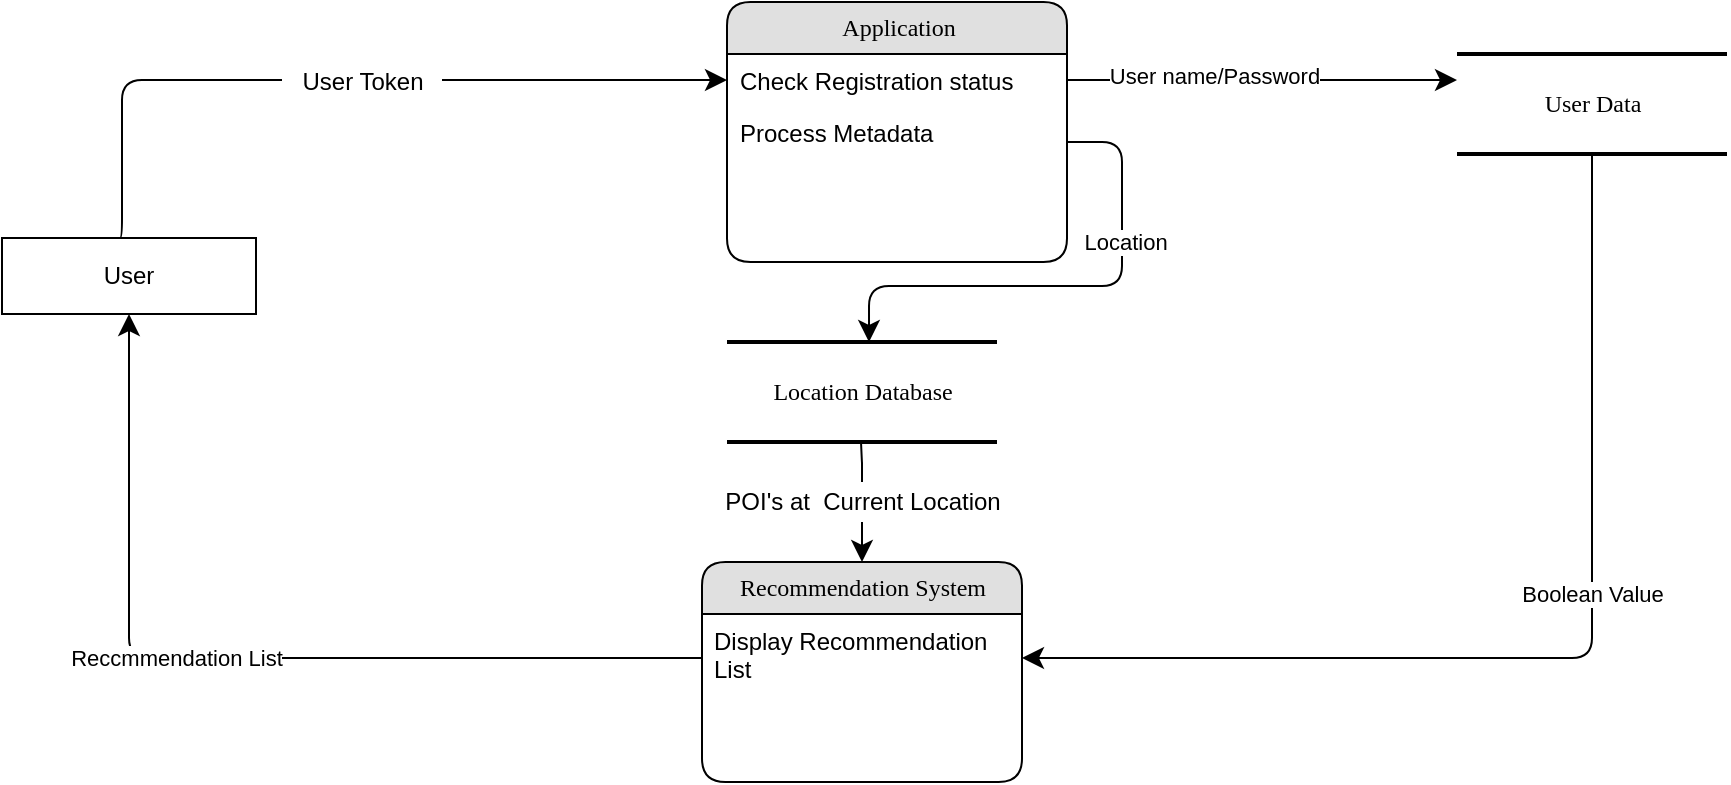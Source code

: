 <mxfile version="16.2.7" type="github">
  <diagram name="Page-1" id="5d7acffa-a066-3a61-03fe-96351882024d">
    <mxGraphModel dx="1060" dy="450" grid="1" gridSize="10" guides="1" tooltips="1" connect="1" arrows="1" fold="1" page="1" pageScale="1" pageWidth="1100" pageHeight="850" background="#ffffff" math="0" shadow="0">
      <root>
        <mxCell id="0" />
        <mxCell id="1" parent="0" />
        <mxCell id="21ea969265ad0168-6" value="Application" style="swimlane;html=1;fontStyle=0;childLayout=stackLayout;horizontal=1;startSize=26;fillColor=#e0e0e0;horizontalStack=0;resizeParent=1;resizeLast=0;collapsible=1;marginBottom=0;swimlaneFillColor=#ffffff;align=center;rounded=1;shadow=0;comic=0;labelBackgroundColor=none;strokeWidth=1;fontFamily=Verdana;fontSize=12" parent="1" vertex="1">
          <mxGeometry x="402.5" y="60" width="170" height="130" as="geometry">
            <mxRectangle x="380" y="84" width="100" height="26" as="alternateBounds" />
          </mxGeometry>
        </mxCell>
        <mxCell id="21ea969265ad0168-7" value="Check Registration status" style="text;html=1;strokeColor=none;fillColor=none;spacingLeft=4;spacingRight=4;whiteSpace=wrap;overflow=hidden;rotatable=0;points=[[0,0.5],[1,0.5]];portConstraint=eastwest;" parent="21ea969265ad0168-6" vertex="1">
          <mxGeometry y="26" width="170" height="26" as="geometry" />
        </mxCell>
        <mxCell id="21ea969265ad0168-9" value="Process Metadata" style="text;html=1;strokeColor=none;fillColor=none;spacingLeft=4;spacingRight=4;whiteSpace=wrap;overflow=hidden;rotatable=0;points=[[0,0.5],[1,0.5]];portConstraint=eastwest;" parent="21ea969265ad0168-6" vertex="1">
          <mxGeometry y="52" width="170" height="38" as="geometry" />
        </mxCell>
        <mxCell id="21ea969265ad0168-26" value="Recommendation System" style="swimlane;html=1;fontStyle=0;childLayout=stackLayout;horizontal=1;startSize=26;fillColor=#e0e0e0;horizontalStack=0;resizeParent=1;resizeLast=0;collapsible=1;marginBottom=0;swimlaneFillColor=#ffffff;align=center;rounded=1;shadow=0;comic=0;labelBackgroundColor=none;strokeWidth=1;fontFamily=Verdana;fontSize=12" parent="1" vertex="1">
          <mxGeometry x="390" y="340" width="160" height="110" as="geometry" />
        </mxCell>
        <mxCell id="21ea969265ad0168-27" value="Display Recommendation List" style="text;html=1;strokeColor=none;fillColor=none;spacingLeft=4;spacingRight=4;whiteSpace=wrap;overflow=hidden;rotatable=0;points=[[0,0.5],[1,0.5]];portConstraint=eastwest;" parent="21ea969265ad0168-26" vertex="1">
          <mxGeometry y="26" width="160" height="44" as="geometry" />
        </mxCell>
        <mxCell id="21ea969265ad0168-30" value="User Data" style="html=1;rounded=0;shadow=0;comic=0;labelBackgroundColor=none;strokeWidth=2;fontFamily=Verdana;fontSize=12;align=center;shape=mxgraph.ios7ui.horLines;" parent="1" vertex="1">
          <mxGeometry x="767.5" y="86" width="135" height="50" as="geometry" />
        </mxCell>
        <mxCell id="21ea969265ad0168-34" value="" style="edgeStyle=orthogonalEdgeStyle;html=1;labelBackgroundColor=none;startFill=0;startSize=8;endFill=1;endSize=8;fontFamily=Verdana;fontSize=12;" parent="1" source="21ea969265ad0168-30" target="21ea969265ad0168-27" edge="1">
          <mxGeometry x="-0.134" y="32" relative="1" as="geometry">
            <mxPoint as="offset" />
          </mxGeometry>
        </mxCell>
        <mxCell id="M9DXJxff58-IXfHSNcza-12" value="Boolean Value" style="edgeLabel;html=1;align=center;verticalAlign=middle;resizable=0;points=[];" vertex="1" connectable="0" parent="21ea969265ad0168-34">
          <mxGeometry x="0.056" y="-2" relative="1" as="geometry">
            <mxPoint x="31" y="-30" as="offset" />
          </mxGeometry>
        </mxCell>
        <mxCell id="21ea969265ad0168-35" style="edgeStyle=orthogonalEdgeStyle;html=1;labelBackgroundColor=none;startFill=0;startSize=8;endFill=1;endSize=8;fontFamily=Verdana;fontSize=12;exitX=1;exitY=0.5;exitDx=0;exitDy=0;" parent="1" source="21ea969265ad0168-7" target="21ea969265ad0168-30" edge="1">
          <mxGeometry relative="1" as="geometry">
            <Array as="points">
              <mxPoint x="778" y="99" />
            </Array>
            <mxPoint x="530" y="90" as="sourcePoint" />
          </mxGeometry>
        </mxCell>
        <mxCell id="M9DXJxff58-IXfHSNcza-11" value="User name/Password" style="edgeLabel;html=1;align=center;verticalAlign=middle;resizable=0;points=[];" vertex="1" connectable="0" parent="21ea969265ad0168-35">
          <mxGeometry x="-0.249" y="2" relative="1" as="geometry">
            <mxPoint as="offset" />
          </mxGeometry>
        </mxCell>
        <mxCell id="M9DXJxff58-IXfHSNcza-1" value="User" style="rounded=0;whiteSpace=wrap;html=1;" vertex="1" parent="1">
          <mxGeometry x="40" y="178" width="127" height="38" as="geometry" />
        </mxCell>
        <mxCell id="21ea969265ad0168-36" style="edgeStyle=orthogonalEdgeStyle;html=1;labelBackgroundColor=none;startFill=0;startSize=8;endFill=1;endSize=8;fontFamily=Verdana;fontSize=12;exitX=0.457;exitY=0;exitDx=0;exitDy=0;exitPerimeter=0;entryX=0;entryY=0.5;entryDx=0;entryDy=0;" parent="1" source="M9DXJxff58-IXfHSNcza-1" target="21ea969265ad0168-7" edge="1">
          <mxGeometry relative="1" as="geometry">
            <mxPoint x="90" y="170" as="sourcePoint" />
            <mxPoint x="350" y="90" as="targetPoint" />
            <Array as="points">
              <mxPoint x="100" y="178" />
              <mxPoint x="100" y="99" />
            </Array>
          </mxGeometry>
        </mxCell>
        <mxCell id="M9DXJxff58-IXfHSNcza-8" value="User Token" style="text;html=1;align=center;verticalAlign=middle;resizable=0;points=[];autosize=1;strokeColor=none;fillColor=white;" vertex="1" parent="1">
          <mxGeometry x="180" y="90" width="80" height="20" as="geometry" />
        </mxCell>
        <mxCell id="M9DXJxff58-IXfHSNcza-19" value="Location Database" style="html=1;rounded=0;shadow=0;comic=0;labelBackgroundColor=none;strokeWidth=2;fontFamily=Verdana;fontSize=12;align=center;shape=mxgraph.ios7ui.horLines;" vertex="1" parent="1">
          <mxGeometry x="402.5" y="230" width="135" height="50" as="geometry" />
        </mxCell>
        <mxCell id="M9DXJxff58-IXfHSNcza-21" style="edgeStyle=orthogonalEdgeStyle;html=1;labelBackgroundColor=none;startFill=0;startSize=8;endFill=1;endSize=8;fontFamily=Verdana;fontSize=12;entryX=0.526;entryY=-0.04;entryDx=0;entryDy=0;entryPerimeter=0;" edge="1" parent="1" source="21ea969265ad0168-9">
          <mxGeometry relative="1" as="geometry">
            <Array as="points">
              <mxPoint x="600" y="130" />
              <mxPoint x="600" y="202" />
              <mxPoint x="474" y="202" />
            </Array>
            <mxPoint x="540" y="130" as="sourcePoint" />
            <mxPoint x="473.51" y="230" as="targetPoint" />
          </mxGeometry>
        </mxCell>
        <mxCell id="M9DXJxff58-IXfHSNcza-22" value="&amp;nbsp;Location" style="edgeLabel;html=1;align=center;verticalAlign=middle;resizable=0;points=[];" vertex="1" connectable="0" parent="M9DXJxff58-IXfHSNcza-21">
          <mxGeometry x="-0.249" y="2" relative="1" as="geometry">
            <mxPoint x="-2" y="-18" as="offset" />
          </mxGeometry>
        </mxCell>
        <mxCell id="M9DXJxff58-IXfHSNcza-25" value="" style="edgeStyle=orthogonalEdgeStyle;html=1;labelBackgroundColor=none;startFill=0;startSize=8;endFill=1;endSize=8;fontFamily=Verdana;fontSize=12;entryX=0.5;entryY=1;entryDx=0;entryDy=0;exitX=0;exitY=0.5;exitDx=0;exitDy=0;" edge="1" parent="1" source="21ea969265ad0168-27" target="M9DXJxff58-IXfHSNcza-1">
          <mxGeometry x="-0.134" y="32" relative="1" as="geometry">
            <mxPoint as="offset" />
            <mxPoint x="600" y="360" as="sourcePoint" />
            <mxPoint x="260" y="430" as="targetPoint" />
          </mxGeometry>
        </mxCell>
        <mxCell id="M9DXJxff58-IXfHSNcza-26" value="Reccmmendation List" style="edgeLabel;html=1;align=center;verticalAlign=middle;resizable=0;points=[];" vertex="1" connectable="0" parent="M9DXJxff58-IXfHSNcza-25">
          <mxGeometry x="0.056" y="-2" relative="1" as="geometry">
            <mxPoint x="-21" y="2" as="offset" />
          </mxGeometry>
        </mxCell>
        <mxCell id="M9DXJxff58-IXfHSNcza-23" style="edgeStyle=orthogonalEdgeStyle;html=1;labelBackgroundColor=none;startFill=0;startSize=8;endFill=1;endSize=8;fontFamily=Verdana;fontSize=12;entryX=0.5;entryY=0;entryDx=0;entryDy=0;startArrow=none;" edge="1" parent="1" source="M9DXJxff58-IXfHSNcza-27" target="21ea969265ad0168-26">
          <mxGeometry relative="1" as="geometry">
            <Array as="points" />
            <mxPoint x="469.5" y="280" as="sourcePoint" />
            <mxPoint x="470" y="330" as="targetPoint" />
          </mxGeometry>
        </mxCell>
        <mxCell id="M9DXJxff58-IXfHSNcza-27" value="POI&#39;s at&amp;nbsp; Current Location" style="text;html=1;align=center;verticalAlign=middle;resizable=0;points=[];autosize=1;strokeColor=none;fillColor=none;" vertex="1" parent="1">
          <mxGeometry x="395" y="300" width="150" height="20" as="geometry" />
        </mxCell>
        <mxCell id="M9DXJxff58-IXfHSNcza-28" value="" style="edgeStyle=orthogonalEdgeStyle;html=1;labelBackgroundColor=none;startFill=0;startSize=8;endFill=1;endSize=8;fontFamily=Verdana;fontSize=12;entryX=0.5;entryY=0;entryDx=0;entryDy=0;endArrow=none;" edge="1" parent="1" target="M9DXJxff58-IXfHSNcza-27">
          <mxGeometry relative="1" as="geometry">
            <Array as="points" />
            <mxPoint x="469.5" y="280" as="sourcePoint" />
            <mxPoint x="470" y="340" as="targetPoint" />
          </mxGeometry>
        </mxCell>
      </root>
    </mxGraphModel>
  </diagram>
</mxfile>
